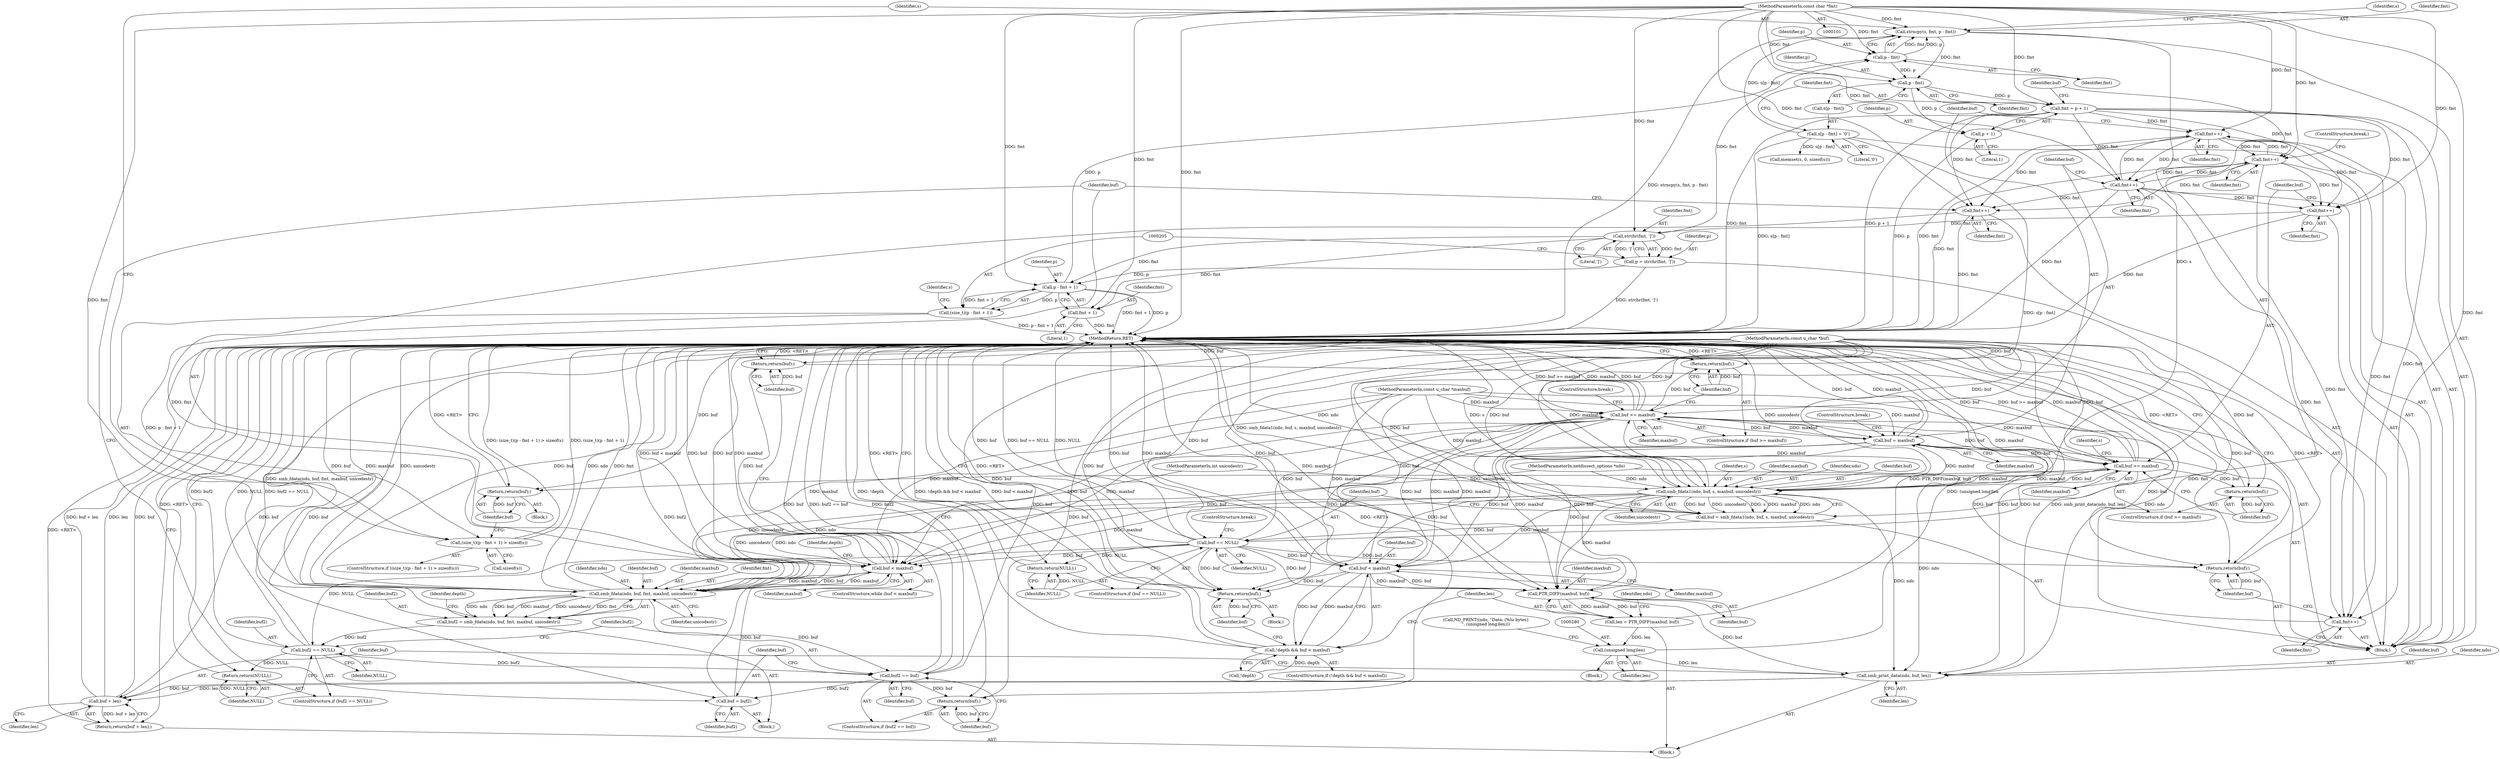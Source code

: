 digraph "0_tcpdump_24182d959f661327525a20d9a94c98a8ec016778@API" {
"1000216" [label="(Call,strncpy(s, fmt, p - fmt))"];
"1000222" [label="(Call,s[p - fmt] = '\0')"];
"1000219" [label="(Call,p - fmt)"];
"1000206" [label="(Call,p - fmt + 1)"];
"1000197" [label="(Call,p = strchr(fmt, ']'))"];
"1000199" [label="(Call,strchr(fmt, ']'))"];
"1000184" [label="(Call,fmt++)"];
"1000171" [label="(Call,fmt++)"];
"1000257" [label="(Call,fmt++)"];
"1000229" [label="(Call,fmt = p + 1)"];
"1000225" [label="(Call,p - fmt)"];
"1000216" [label="(Call,strncpy(s, fmt, p - fmt))"];
"1000104" [label="(MethodParameterIn,const char *fmt)"];
"1000161" [label="(Call,fmt++)"];
"1000123" [label="(Call,fmt++)"];
"1000135" [label="(Call,smb_fdata(ndo, buf, fmt, maxbuf, unicodestr))"];
"1000126" [label="(Call,buf < maxbuf)"];
"1000158" [label="(Return,return(buf);)"];
"1000133" [label="(Call,buf2 = smb_fdata(ndo, buf, fmt, maxbuf, unicodestr))"];
"1000144" [label="(Call,buf2 == NULL)"];
"1000147" [label="(Return,return(NULL);)"];
"1000150" [label="(Call,buf2 == buf)"];
"1000153" [label="(Return,return(buf);)"];
"1000155" [label="(Call,buf = buf2)"];
"1000178" [label="(Call,fmt++)"];
"1000204" [label="(Call,(size_t)(p - fmt + 1))"];
"1000203" [label="(Call,(size_t)(p - fmt + 1) > sizeof(s))"];
"1000236" [label="(Call,smb_fdata1(ndo, buf, s, maxbuf, unicodestr))"];
"1000164" [label="(Call,buf >= maxbuf)"];
"1000167" [label="(Return,return(buf);)"];
"1000173" [label="(Call,buf = maxbuf)"];
"1000180" [label="(Return,return(buf);)"];
"1000187" [label="(Call,buf >= maxbuf)"];
"1000190" [label="(Return,return(buf);)"];
"1000214" [label="(Return,return(buf);)"];
"1000264" [label="(Call,buf < maxbuf)"];
"1000261" [label="(Call,!depth && buf < maxbuf)"];
"1000271" [label="(Call,PTR_DIFF(maxbuf, buf))"];
"1000269" [label="(Call,len = PTR_DIFF(maxbuf, buf))"];
"1000279" [label="(Call,(unsigned long)len)"];
"1000282" [label="(Call,smb_print_data(ndo, buf, len))"];
"1000287" [label="(Call,buf + len)"];
"1000286" [label="(Return,return(buf + len);)"];
"1000290" [label="(Return,return(buf);)"];
"1000234" [label="(Call,buf = smb_fdata1(ndo, buf, s, maxbuf, unicodestr))"];
"1000243" [label="(Call,buf == NULL)"];
"1000246" [label="(Return,return(NULL);)"];
"1000208" [label="(Call,fmt + 1)"];
"1000231" [label="(Call,p + 1)"];
"1000136" [label="(Identifier,ndo)"];
"1000288" [label="(Identifier,buf)"];
"1000231" [label="(Call,p + 1)"];
"1000200" [label="(Identifier,fmt)"];
"1000180" [label="(Return,return(buf);)"];
"1000242" [label="(ControlStructure,if (buf == NULL))"];
"1000171" [label="(Call,fmt++)"];
"1000226" [label="(Identifier,p)"];
"1000232" [label="(Identifier,p)"];
"1000241" [label="(Identifier,unicodestr)"];
"1000161" [label="(Call,fmt++)"];
"1000191" [label="(Identifier,buf)"];
"1000262" [label="(Call,!depth)"];
"1000103" [label="(MethodParameterIn,const u_char *buf)"];
"1000134" [label="(Identifier,buf2)"];
"1000257" [label="(Call,fmt++)"];
"1000243" [label="(Call,buf == NULL)"];
"1000290" [label="(Return,return(buf);)"];
"1000265" [label="(Identifier,buf)"];
"1000224" [label="(Identifier,s)"];
"1000270" [label="(Identifier,len)"];
"1000147" [label="(Return,return(NULL);)"];
"1000215" [label="(Identifier,buf)"];
"1000269" [label="(Call,len = PTR_DIFF(maxbuf, buf))"];
"1000219" [label="(Call,p - fmt)"];
"1000168" [label="(Identifier,buf)"];
"1000247" [label="(Identifier,NULL)"];
"1000282" [label="(Call,smb_print_data(ndo, buf, len))"];
"1000157" [label="(Identifier,buf2)"];
"1000220" [label="(Identifier,p)"];
"1000285" [label="(Identifier,len)"];
"1000140" [label="(Identifier,unicodestr)"];
"1000292" [label="(MethodReturn,RET)"];
"1000137" [label="(Identifier,buf)"];
"1000173" [label="(Call,buf = maxbuf)"];
"1000212" [label="(Identifier,s)"];
"1000284" [label="(Identifier,buf)"];
"1000274" [label="(Call,ND_PRINT((ndo, \"Data: (%lu bytes)\n\", (unsigned long)len)))"];
"1000156" [label="(Identifier,buf)"];
"1000216" [label="(Call,strncpy(s, fmt, p - fmt))"];
"1000279" [label="(Call,(unsigned long)len)"];
"1000222" [label="(Call,s[p - fmt] = '\0')"];
"1000213" [label="(Block,)"];
"1000104" [label="(MethodParameterIn,const char *fmt)"];
"1000283" [label="(Identifier,ndo)"];
"1000185" [label="(Identifier,fmt)"];
"1000227" [label="(Identifier,fmt)"];
"1000245" [label="(Identifier,NULL)"];
"1000181" [label="(Identifier,buf)"];
"1000133" [label="(Call,buf2 = smb_fdata(ndo, buf, fmt, maxbuf, unicodestr))"];
"1000164" [label="(Call,buf >= maxbuf)"];
"1000154" [label="(Identifier,buf)"];
"1000246" [label="(Return,return(NULL);)"];
"1000201" [label="(Literal,']')"];
"1000129" [label="(Block,)"];
"1000291" [label="(Identifier,buf)"];
"1000187" [label="(Call,buf >= maxbuf)"];
"1000123" [label="(Call,fmt++)"];
"1000127" [label="(Identifier,buf)"];
"1000233" [label="(Literal,1)"];
"1000192" [label="(Call,memset(s, 0, sizeof(s)))"];
"1000244" [label="(Identifier,buf)"];
"1000146" [label="(Identifier,NULL)"];
"1000139" [label="(Identifier,maxbuf)"];
"1000106" [label="(MethodParameterIn,int unicodestr)"];
"1000128" [label="(Identifier,maxbuf)"];
"1000276" [label="(Identifier,ndo)"];
"1000190" [label="(Return,return(buf);)"];
"1000261" [label="(Call,!depth && buf < maxbuf)"];
"1000202" [label="(ControlStructure,if ((size_t)(p - fmt + 1) > sizeof(s)))"];
"1000209" [label="(Identifier,fmt)"];
"1000218" [label="(Identifier,fmt)"];
"1000149" [label="(ControlStructure,if (buf2 == buf))"];
"1000210" [label="(Literal,1)"];
"1000102" [label="(MethodParameterIn,netdissect_options *ndo)"];
"1000172" [label="(Identifier,fmt)"];
"1000184" [label="(Call,fmt++)"];
"1000107" [label="(Block,)"];
"1000225" [label="(Call,p - fmt)"];
"1000206" [label="(Call,p - fmt + 1)"];
"1000223" [label="(Call,s[p - fmt])"];
"1000211" [label="(Call,sizeof(s))"];
"1000266" [label="(Identifier,maxbuf)"];
"1000264" [label="(Call,buf < maxbuf)"];
"1000281" [label="(Identifier,len)"];
"1000105" [label="(MethodParameterIn,const u_char *maxbuf)"];
"1000126" [label="(Call,buf < maxbuf)"];
"1000259" [label="(ControlStructure,break;)"];
"1000153" [label="(Return,return(buf);)"];
"1000286" [label="(Return,return(buf + len);)"];
"1000159" [label="(Identifier,buf)"];
"1000198" [label="(Identifier,p)"];
"1000167" [label="(Return,return(buf);)"];
"1000214" [label="(Return,return(buf);)"];
"1000138" [label="(Identifier,fmt)"];
"1000169" [label="(ControlStructure,break;)"];
"1000258" [label="(Identifier,fmt)"];
"1000178" [label="(Call,fmt++)"];
"1000239" [label="(Identifier,s)"];
"1000148" [label="(Identifier,NULL)"];
"1000166" [label="(Identifier,maxbuf)"];
"1000186" [label="(ControlStructure,if (buf >= maxbuf))"];
"1000151" [label="(Identifier,buf2)"];
"1000236" [label="(Call,smb_fdata1(ndo, buf, s, maxbuf, unicodestr))"];
"1000207" [label="(Identifier,p)"];
"1000260" [label="(ControlStructure,if (!depth && buf < maxbuf))"];
"1000197" [label="(Call,p = strchr(fmt, ']'))"];
"1000125" [label="(ControlStructure,while (buf < maxbuf))"];
"1000273" [label="(Identifier,buf)"];
"1000199" [label="(Call,strchr(fmt, ']'))"];
"1000267" [label="(Block,)"];
"1000277" [label="(Block,)"];
"1000230" [label="(Identifier,fmt)"];
"1000204" [label="(Call,(size_t)(p - fmt + 1))"];
"1000234" [label="(Call,buf = smb_fdata1(ndo, buf, s, maxbuf, unicodestr))"];
"1000228" [label="(Literal,'\0')"];
"1000150" [label="(Call,buf2 == buf)"];
"1000165" [label="(Identifier,buf)"];
"1000162" [label="(Identifier,fmt)"];
"1000271" [label="(Call,PTR_DIFF(maxbuf, buf))"];
"1000145" [label="(Identifier,buf2)"];
"1000135" [label="(Call,smb_fdata(ndo, buf, fmt, maxbuf, unicodestr))"];
"1000176" [label="(ControlStructure,break;)"];
"1000124" [label="(Identifier,fmt)"];
"1000229" [label="(Call,fmt = p + 1)"];
"1000143" [label="(ControlStructure,if (buf2 == NULL))"];
"1000179" [label="(Identifier,fmt)"];
"1000235" [label="(Identifier,buf)"];
"1000163" [label="(ControlStructure,if (buf >= maxbuf))"];
"1000158" [label="(Return,return(buf);)"];
"1000189" [label="(Identifier,maxbuf)"];
"1000174" [label="(Identifier,buf)"];
"1000155" [label="(Call,buf = buf2)"];
"1000240" [label="(Identifier,maxbuf)"];
"1000221" [label="(Identifier,fmt)"];
"1000121" [label="(Block,)"];
"1000287" [label="(Call,buf + len)"];
"1000237" [label="(Identifier,ndo)"];
"1000272" [label="(Identifier,maxbuf)"];
"1000217" [label="(Identifier,s)"];
"1000289" [label="(Identifier,len)"];
"1000188" [label="(Identifier,buf)"];
"1000175" [label="(Identifier,maxbuf)"];
"1000238" [label="(Identifier,buf)"];
"1000142" [label="(Identifier,depth)"];
"1000193" [label="(Identifier,s)"];
"1000248" [label="(ControlStructure,break;)"];
"1000208" [label="(Call,fmt + 1)"];
"1000203" [label="(Call,(size_t)(p - fmt + 1) > sizeof(s))"];
"1000144" [label="(Call,buf2 == NULL)"];
"1000152" [label="(Identifier,buf)"];
"1000132" [label="(Identifier,depth)"];
"1000216" -> "1000121"  [label="AST: "];
"1000216" -> "1000219"  [label="CFG: "];
"1000217" -> "1000216"  [label="AST: "];
"1000218" -> "1000216"  [label="AST: "];
"1000219" -> "1000216"  [label="AST: "];
"1000224" -> "1000216"  [label="CFG: "];
"1000216" -> "1000292"  [label="DDG: strncpy(s, fmt, p - fmt)"];
"1000222" -> "1000216"  [label="DDG: s[p - fmt]"];
"1000219" -> "1000216"  [label="DDG: fmt"];
"1000219" -> "1000216"  [label="DDG: p"];
"1000104" -> "1000216"  [label="DDG: fmt"];
"1000216" -> "1000225"  [label="DDG: fmt"];
"1000216" -> "1000236"  [label="DDG: s"];
"1000222" -> "1000121"  [label="AST: "];
"1000222" -> "1000228"  [label="CFG: "];
"1000223" -> "1000222"  [label="AST: "];
"1000228" -> "1000222"  [label="AST: "];
"1000230" -> "1000222"  [label="CFG: "];
"1000222" -> "1000292"  [label="DDG: s[p - fmt]"];
"1000222" -> "1000192"  [label="DDG: s[p - fmt]"];
"1000222" -> "1000236"  [label="DDG: s[p - fmt]"];
"1000219" -> "1000221"  [label="CFG: "];
"1000220" -> "1000219"  [label="AST: "];
"1000221" -> "1000219"  [label="AST: "];
"1000206" -> "1000219"  [label="DDG: p"];
"1000104" -> "1000219"  [label="DDG: fmt"];
"1000199" -> "1000219"  [label="DDG: fmt"];
"1000219" -> "1000225"  [label="DDG: p"];
"1000206" -> "1000204"  [label="AST: "];
"1000206" -> "1000208"  [label="CFG: "];
"1000207" -> "1000206"  [label="AST: "];
"1000208" -> "1000206"  [label="AST: "];
"1000204" -> "1000206"  [label="CFG: "];
"1000206" -> "1000292"  [label="DDG: fmt + 1"];
"1000206" -> "1000292"  [label="DDG: p"];
"1000206" -> "1000204"  [label="DDG: p"];
"1000206" -> "1000204"  [label="DDG: fmt + 1"];
"1000197" -> "1000206"  [label="DDG: p"];
"1000199" -> "1000206"  [label="DDG: fmt"];
"1000104" -> "1000206"  [label="DDG: fmt"];
"1000197" -> "1000121"  [label="AST: "];
"1000197" -> "1000199"  [label="CFG: "];
"1000198" -> "1000197"  [label="AST: "];
"1000199" -> "1000197"  [label="AST: "];
"1000205" -> "1000197"  [label="CFG: "];
"1000197" -> "1000292"  [label="DDG: strchr(fmt, ']')"];
"1000199" -> "1000197"  [label="DDG: fmt"];
"1000199" -> "1000197"  [label="DDG: ']'"];
"1000199" -> "1000201"  [label="CFG: "];
"1000200" -> "1000199"  [label="AST: "];
"1000201" -> "1000199"  [label="AST: "];
"1000184" -> "1000199"  [label="DDG: fmt"];
"1000104" -> "1000199"  [label="DDG: fmt"];
"1000199" -> "1000208"  [label="DDG: fmt"];
"1000184" -> "1000121"  [label="AST: "];
"1000184" -> "1000185"  [label="CFG: "];
"1000185" -> "1000184"  [label="AST: "];
"1000188" -> "1000184"  [label="CFG: "];
"1000184" -> "1000292"  [label="DDG: fmt"];
"1000171" -> "1000184"  [label="DDG: fmt"];
"1000257" -> "1000184"  [label="DDG: fmt"];
"1000229" -> "1000184"  [label="DDG: fmt"];
"1000161" -> "1000184"  [label="DDG: fmt"];
"1000104" -> "1000184"  [label="DDG: fmt"];
"1000171" -> "1000121"  [label="AST: "];
"1000171" -> "1000172"  [label="CFG: "];
"1000172" -> "1000171"  [label="AST: "];
"1000174" -> "1000171"  [label="CFG: "];
"1000171" -> "1000292"  [label="DDG: fmt"];
"1000171" -> "1000123"  [label="DDG: fmt"];
"1000171" -> "1000161"  [label="DDG: fmt"];
"1000257" -> "1000171"  [label="DDG: fmt"];
"1000229" -> "1000171"  [label="DDG: fmt"];
"1000161" -> "1000171"  [label="DDG: fmt"];
"1000104" -> "1000171"  [label="DDG: fmt"];
"1000171" -> "1000178"  [label="DDG: fmt"];
"1000171" -> "1000257"  [label="DDG: fmt"];
"1000257" -> "1000121"  [label="AST: "];
"1000257" -> "1000258"  [label="CFG: "];
"1000258" -> "1000257"  [label="AST: "];
"1000259" -> "1000257"  [label="CFG: "];
"1000257" -> "1000292"  [label="DDG: fmt"];
"1000257" -> "1000123"  [label="DDG: fmt"];
"1000257" -> "1000161"  [label="DDG: fmt"];
"1000257" -> "1000178"  [label="DDG: fmt"];
"1000229" -> "1000257"  [label="DDG: fmt"];
"1000161" -> "1000257"  [label="DDG: fmt"];
"1000104" -> "1000257"  [label="DDG: fmt"];
"1000229" -> "1000121"  [label="AST: "];
"1000229" -> "1000231"  [label="CFG: "];
"1000230" -> "1000229"  [label="AST: "];
"1000231" -> "1000229"  [label="AST: "];
"1000235" -> "1000229"  [label="CFG: "];
"1000229" -> "1000292"  [label="DDG: p + 1"];
"1000229" -> "1000292"  [label="DDG: fmt"];
"1000229" -> "1000123"  [label="DDG: fmt"];
"1000229" -> "1000161"  [label="DDG: fmt"];
"1000229" -> "1000178"  [label="DDG: fmt"];
"1000225" -> "1000229"  [label="DDG: p"];
"1000104" -> "1000229"  [label="DDG: fmt"];
"1000225" -> "1000223"  [label="AST: "];
"1000225" -> "1000227"  [label="CFG: "];
"1000226" -> "1000225"  [label="AST: "];
"1000227" -> "1000225"  [label="AST: "];
"1000223" -> "1000225"  [label="CFG: "];
"1000104" -> "1000225"  [label="DDG: fmt"];
"1000225" -> "1000231"  [label="DDG: p"];
"1000104" -> "1000101"  [label="AST: "];
"1000104" -> "1000292"  [label="DDG: fmt"];
"1000104" -> "1000123"  [label="DDG: fmt"];
"1000104" -> "1000135"  [label="DDG: fmt"];
"1000104" -> "1000161"  [label="DDG: fmt"];
"1000104" -> "1000178"  [label="DDG: fmt"];
"1000104" -> "1000208"  [label="DDG: fmt"];
"1000161" -> "1000121"  [label="AST: "];
"1000161" -> "1000162"  [label="CFG: "];
"1000162" -> "1000161"  [label="AST: "];
"1000165" -> "1000161"  [label="CFG: "];
"1000161" -> "1000292"  [label="DDG: fmt"];
"1000161" -> "1000123"  [label="DDG: fmt"];
"1000161" -> "1000178"  [label="DDG: fmt"];
"1000123" -> "1000121"  [label="AST: "];
"1000123" -> "1000124"  [label="CFG: "];
"1000124" -> "1000123"  [label="AST: "];
"1000127" -> "1000123"  [label="CFG: "];
"1000123" -> "1000292"  [label="DDG: fmt"];
"1000123" -> "1000135"  [label="DDG: fmt"];
"1000135" -> "1000133"  [label="AST: "];
"1000135" -> "1000140"  [label="CFG: "];
"1000136" -> "1000135"  [label="AST: "];
"1000137" -> "1000135"  [label="AST: "];
"1000138" -> "1000135"  [label="AST: "];
"1000139" -> "1000135"  [label="AST: "];
"1000140" -> "1000135"  [label="AST: "];
"1000133" -> "1000135"  [label="CFG: "];
"1000135" -> "1000292"  [label="DDG: maxbuf"];
"1000135" -> "1000292"  [label="DDG: unicodestr"];
"1000135" -> "1000292"  [label="DDG: ndo"];
"1000135" -> "1000292"  [label="DDG: fmt"];
"1000135" -> "1000292"  [label="DDG: buf"];
"1000135" -> "1000126"  [label="DDG: maxbuf"];
"1000135" -> "1000133"  [label="DDG: ndo"];
"1000135" -> "1000133"  [label="DDG: buf"];
"1000135" -> "1000133"  [label="DDG: maxbuf"];
"1000135" -> "1000133"  [label="DDG: unicodestr"];
"1000135" -> "1000133"  [label="DDG: fmt"];
"1000236" -> "1000135"  [label="DDG: ndo"];
"1000236" -> "1000135"  [label="DDG: unicodestr"];
"1000102" -> "1000135"  [label="DDG: ndo"];
"1000126" -> "1000135"  [label="DDG: buf"];
"1000126" -> "1000135"  [label="DDG: maxbuf"];
"1000103" -> "1000135"  [label="DDG: buf"];
"1000105" -> "1000135"  [label="DDG: maxbuf"];
"1000106" -> "1000135"  [label="DDG: unicodestr"];
"1000135" -> "1000150"  [label="DDG: buf"];
"1000126" -> "1000125"  [label="AST: "];
"1000126" -> "1000128"  [label="CFG: "];
"1000127" -> "1000126"  [label="AST: "];
"1000128" -> "1000126"  [label="AST: "];
"1000132" -> "1000126"  [label="CFG: "];
"1000159" -> "1000126"  [label="CFG: "];
"1000126" -> "1000292"  [label="DDG: buf < maxbuf"];
"1000126" -> "1000292"  [label="DDG: buf"];
"1000126" -> "1000292"  [label="DDG: maxbuf"];
"1000243" -> "1000126"  [label="DDG: buf"];
"1000155" -> "1000126"  [label="DDG: buf"];
"1000173" -> "1000126"  [label="DDG: buf"];
"1000164" -> "1000126"  [label="DDG: buf"];
"1000164" -> "1000126"  [label="DDG: maxbuf"];
"1000103" -> "1000126"  [label="DDG: buf"];
"1000236" -> "1000126"  [label="DDG: maxbuf"];
"1000105" -> "1000126"  [label="DDG: maxbuf"];
"1000126" -> "1000158"  [label="DDG: buf"];
"1000158" -> "1000121"  [label="AST: "];
"1000158" -> "1000159"  [label="CFG: "];
"1000159" -> "1000158"  [label="AST: "];
"1000292" -> "1000158"  [label="CFG: "];
"1000158" -> "1000292"  [label="DDG: <RET>"];
"1000159" -> "1000158"  [label="DDG: buf"];
"1000103" -> "1000158"  [label="DDG: buf"];
"1000133" -> "1000129"  [label="AST: "];
"1000134" -> "1000133"  [label="AST: "];
"1000142" -> "1000133"  [label="CFG: "];
"1000133" -> "1000292"  [label="DDG: smb_fdata(ndo, buf, fmt, maxbuf, unicodestr)"];
"1000133" -> "1000144"  [label="DDG: buf2"];
"1000144" -> "1000143"  [label="AST: "];
"1000144" -> "1000146"  [label="CFG: "];
"1000145" -> "1000144"  [label="AST: "];
"1000146" -> "1000144"  [label="AST: "];
"1000148" -> "1000144"  [label="CFG: "];
"1000151" -> "1000144"  [label="CFG: "];
"1000144" -> "1000292"  [label="DDG: buf2 == NULL"];
"1000144" -> "1000292"  [label="DDG: buf2"];
"1000144" -> "1000292"  [label="DDG: NULL"];
"1000243" -> "1000144"  [label="DDG: NULL"];
"1000144" -> "1000147"  [label="DDG: NULL"];
"1000144" -> "1000150"  [label="DDG: buf2"];
"1000147" -> "1000143"  [label="AST: "];
"1000147" -> "1000148"  [label="CFG: "];
"1000148" -> "1000147"  [label="AST: "];
"1000292" -> "1000147"  [label="CFG: "];
"1000147" -> "1000292"  [label="DDG: <RET>"];
"1000148" -> "1000147"  [label="DDG: NULL"];
"1000150" -> "1000149"  [label="AST: "];
"1000150" -> "1000152"  [label="CFG: "];
"1000151" -> "1000150"  [label="AST: "];
"1000152" -> "1000150"  [label="AST: "];
"1000154" -> "1000150"  [label="CFG: "];
"1000156" -> "1000150"  [label="CFG: "];
"1000150" -> "1000292"  [label="DDG: buf2"];
"1000150" -> "1000292"  [label="DDG: buf"];
"1000150" -> "1000292"  [label="DDG: buf2 == buf"];
"1000103" -> "1000150"  [label="DDG: buf"];
"1000150" -> "1000153"  [label="DDG: buf"];
"1000150" -> "1000155"  [label="DDG: buf2"];
"1000153" -> "1000149"  [label="AST: "];
"1000153" -> "1000154"  [label="CFG: "];
"1000154" -> "1000153"  [label="AST: "];
"1000292" -> "1000153"  [label="CFG: "];
"1000153" -> "1000292"  [label="DDG: <RET>"];
"1000154" -> "1000153"  [label="DDG: buf"];
"1000103" -> "1000153"  [label="DDG: buf"];
"1000155" -> "1000129"  [label="AST: "];
"1000155" -> "1000157"  [label="CFG: "];
"1000156" -> "1000155"  [label="AST: "];
"1000157" -> "1000155"  [label="AST: "];
"1000127" -> "1000155"  [label="CFG: "];
"1000155" -> "1000292"  [label="DDG: buf2"];
"1000103" -> "1000155"  [label="DDG: buf"];
"1000178" -> "1000121"  [label="AST: "];
"1000178" -> "1000179"  [label="CFG: "];
"1000179" -> "1000178"  [label="AST: "];
"1000181" -> "1000178"  [label="CFG: "];
"1000178" -> "1000292"  [label="DDG: fmt"];
"1000204" -> "1000203"  [label="AST: "];
"1000205" -> "1000204"  [label="AST: "];
"1000212" -> "1000204"  [label="CFG: "];
"1000204" -> "1000292"  [label="DDG: p - fmt + 1"];
"1000204" -> "1000203"  [label="DDG: p - fmt + 1"];
"1000203" -> "1000202"  [label="AST: "];
"1000203" -> "1000211"  [label="CFG: "];
"1000211" -> "1000203"  [label="AST: "];
"1000215" -> "1000203"  [label="CFG: "];
"1000217" -> "1000203"  [label="CFG: "];
"1000203" -> "1000292"  [label="DDG: (size_t)(p - fmt + 1) > sizeof(s)"];
"1000203" -> "1000292"  [label="DDG: (size_t)(p - fmt + 1)"];
"1000236" -> "1000234"  [label="AST: "];
"1000236" -> "1000241"  [label="CFG: "];
"1000237" -> "1000236"  [label="AST: "];
"1000238" -> "1000236"  [label="AST: "];
"1000239" -> "1000236"  [label="AST: "];
"1000240" -> "1000236"  [label="AST: "];
"1000241" -> "1000236"  [label="AST: "];
"1000234" -> "1000236"  [label="CFG: "];
"1000236" -> "1000292"  [label="DDG: ndo"];
"1000236" -> "1000292"  [label="DDG: s"];
"1000236" -> "1000292"  [label="DDG: maxbuf"];
"1000236" -> "1000292"  [label="DDG: unicodestr"];
"1000236" -> "1000164"  [label="DDG: maxbuf"];
"1000236" -> "1000173"  [label="DDG: maxbuf"];
"1000236" -> "1000187"  [label="DDG: maxbuf"];
"1000236" -> "1000234"  [label="DDG: buf"];
"1000236" -> "1000234"  [label="DDG: unicodestr"];
"1000236" -> "1000234"  [label="DDG: s"];
"1000236" -> "1000234"  [label="DDG: maxbuf"];
"1000236" -> "1000234"  [label="DDG: ndo"];
"1000102" -> "1000236"  [label="DDG: ndo"];
"1000187" -> "1000236"  [label="DDG: buf"];
"1000187" -> "1000236"  [label="DDG: maxbuf"];
"1000103" -> "1000236"  [label="DDG: buf"];
"1000105" -> "1000236"  [label="DDG: maxbuf"];
"1000106" -> "1000236"  [label="DDG: unicodestr"];
"1000236" -> "1000264"  [label="DDG: maxbuf"];
"1000236" -> "1000271"  [label="DDG: maxbuf"];
"1000236" -> "1000282"  [label="DDG: ndo"];
"1000164" -> "1000163"  [label="AST: "];
"1000164" -> "1000166"  [label="CFG: "];
"1000165" -> "1000164"  [label="AST: "];
"1000166" -> "1000164"  [label="AST: "];
"1000168" -> "1000164"  [label="CFG: "];
"1000169" -> "1000164"  [label="CFG: "];
"1000164" -> "1000292"  [label="DDG: buf >= maxbuf"];
"1000164" -> "1000292"  [label="DDG: maxbuf"];
"1000164" -> "1000292"  [label="DDG: buf"];
"1000243" -> "1000164"  [label="DDG: buf"];
"1000173" -> "1000164"  [label="DDG: buf"];
"1000103" -> "1000164"  [label="DDG: buf"];
"1000105" -> "1000164"  [label="DDG: maxbuf"];
"1000164" -> "1000167"  [label="DDG: buf"];
"1000164" -> "1000173"  [label="DDG: maxbuf"];
"1000164" -> "1000180"  [label="DDG: buf"];
"1000164" -> "1000187"  [label="DDG: buf"];
"1000164" -> "1000187"  [label="DDG: maxbuf"];
"1000164" -> "1000264"  [label="DDG: buf"];
"1000164" -> "1000264"  [label="DDG: maxbuf"];
"1000164" -> "1000271"  [label="DDG: maxbuf"];
"1000164" -> "1000271"  [label="DDG: buf"];
"1000164" -> "1000290"  [label="DDG: buf"];
"1000167" -> "1000163"  [label="AST: "];
"1000167" -> "1000168"  [label="CFG: "];
"1000168" -> "1000167"  [label="AST: "];
"1000292" -> "1000167"  [label="CFG: "];
"1000167" -> "1000292"  [label="DDG: <RET>"];
"1000168" -> "1000167"  [label="DDG: buf"];
"1000103" -> "1000167"  [label="DDG: buf"];
"1000173" -> "1000121"  [label="AST: "];
"1000173" -> "1000175"  [label="CFG: "];
"1000174" -> "1000173"  [label="AST: "];
"1000175" -> "1000173"  [label="AST: "];
"1000176" -> "1000173"  [label="CFG: "];
"1000173" -> "1000292"  [label="DDG: buf"];
"1000173" -> "1000292"  [label="DDG: maxbuf"];
"1000105" -> "1000173"  [label="DDG: maxbuf"];
"1000103" -> "1000173"  [label="DDG: buf"];
"1000173" -> "1000180"  [label="DDG: buf"];
"1000173" -> "1000187"  [label="DDG: buf"];
"1000173" -> "1000264"  [label="DDG: buf"];
"1000173" -> "1000271"  [label="DDG: buf"];
"1000173" -> "1000290"  [label="DDG: buf"];
"1000180" -> "1000121"  [label="AST: "];
"1000180" -> "1000181"  [label="CFG: "];
"1000181" -> "1000180"  [label="AST: "];
"1000292" -> "1000180"  [label="CFG: "];
"1000180" -> "1000292"  [label="DDG: <RET>"];
"1000181" -> "1000180"  [label="DDG: buf"];
"1000243" -> "1000180"  [label="DDG: buf"];
"1000103" -> "1000180"  [label="DDG: buf"];
"1000187" -> "1000186"  [label="AST: "];
"1000187" -> "1000189"  [label="CFG: "];
"1000188" -> "1000187"  [label="AST: "];
"1000189" -> "1000187"  [label="AST: "];
"1000191" -> "1000187"  [label="CFG: "];
"1000193" -> "1000187"  [label="CFG: "];
"1000187" -> "1000292"  [label="DDG: buf"];
"1000187" -> "1000292"  [label="DDG: buf >= maxbuf"];
"1000187" -> "1000292"  [label="DDG: maxbuf"];
"1000243" -> "1000187"  [label="DDG: buf"];
"1000103" -> "1000187"  [label="DDG: buf"];
"1000105" -> "1000187"  [label="DDG: maxbuf"];
"1000187" -> "1000190"  [label="DDG: buf"];
"1000187" -> "1000214"  [label="DDG: buf"];
"1000190" -> "1000186"  [label="AST: "];
"1000190" -> "1000191"  [label="CFG: "];
"1000191" -> "1000190"  [label="AST: "];
"1000292" -> "1000190"  [label="CFG: "];
"1000190" -> "1000292"  [label="DDG: <RET>"];
"1000191" -> "1000190"  [label="DDG: buf"];
"1000103" -> "1000190"  [label="DDG: buf"];
"1000214" -> "1000213"  [label="AST: "];
"1000214" -> "1000215"  [label="CFG: "];
"1000215" -> "1000214"  [label="AST: "];
"1000292" -> "1000214"  [label="CFG: "];
"1000214" -> "1000292"  [label="DDG: <RET>"];
"1000215" -> "1000214"  [label="DDG: buf"];
"1000103" -> "1000214"  [label="DDG: buf"];
"1000264" -> "1000261"  [label="AST: "];
"1000264" -> "1000266"  [label="CFG: "];
"1000265" -> "1000264"  [label="AST: "];
"1000266" -> "1000264"  [label="AST: "];
"1000261" -> "1000264"  [label="CFG: "];
"1000264" -> "1000292"  [label="DDG: buf"];
"1000264" -> "1000292"  [label="DDG: maxbuf"];
"1000264" -> "1000261"  [label="DDG: buf"];
"1000264" -> "1000261"  [label="DDG: maxbuf"];
"1000243" -> "1000264"  [label="DDG: buf"];
"1000103" -> "1000264"  [label="DDG: buf"];
"1000105" -> "1000264"  [label="DDG: maxbuf"];
"1000264" -> "1000271"  [label="DDG: maxbuf"];
"1000264" -> "1000271"  [label="DDG: buf"];
"1000264" -> "1000290"  [label="DDG: buf"];
"1000261" -> "1000260"  [label="AST: "];
"1000261" -> "1000262"  [label="CFG: "];
"1000262" -> "1000261"  [label="AST: "];
"1000270" -> "1000261"  [label="CFG: "];
"1000291" -> "1000261"  [label="CFG: "];
"1000261" -> "1000292"  [label="DDG: buf < maxbuf"];
"1000261" -> "1000292"  [label="DDG: !depth"];
"1000261" -> "1000292"  [label="DDG: !depth && buf < maxbuf"];
"1000262" -> "1000261"  [label="DDG: depth"];
"1000271" -> "1000269"  [label="AST: "];
"1000271" -> "1000273"  [label="CFG: "];
"1000272" -> "1000271"  [label="AST: "];
"1000273" -> "1000271"  [label="AST: "];
"1000269" -> "1000271"  [label="CFG: "];
"1000271" -> "1000292"  [label="DDG: maxbuf"];
"1000271" -> "1000269"  [label="DDG: maxbuf"];
"1000271" -> "1000269"  [label="DDG: buf"];
"1000105" -> "1000271"  [label="DDG: maxbuf"];
"1000243" -> "1000271"  [label="DDG: buf"];
"1000103" -> "1000271"  [label="DDG: buf"];
"1000271" -> "1000282"  [label="DDG: buf"];
"1000269" -> "1000267"  [label="AST: "];
"1000270" -> "1000269"  [label="AST: "];
"1000276" -> "1000269"  [label="CFG: "];
"1000269" -> "1000292"  [label="DDG: PTR_DIFF(maxbuf, buf)"];
"1000269" -> "1000279"  [label="DDG: len"];
"1000279" -> "1000277"  [label="AST: "];
"1000279" -> "1000281"  [label="CFG: "];
"1000280" -> "1000279"  [label="AST: "];
"1000281" -> "1000279"  [label="AST: "];
"1000274" -> "1000279"  [label="CFG: "];
"1000279" -> "1000292"  [label="DDG: (unsigned long)len"];
"1000279" -> "1000282"  [label="DDG: len"];
"1000282" -> "1000267"  [label="AST: "];
"1000282" -> "1000285"  [label="CFG: "];
"1000283" -> "1000282"  [label="AST: "];
"1000284" -> "1000282"  [label="AST: "];
"1000285" -> "1000282"  [label="AST: "];
"1000288" -> "1000282"  [label="CFG: "];
"1000282" -> "1000292"  [label="DDG: smb_print_data(ndo, buf, len)"];
"1000282" -> "1000292"  [label="DDG: ndo"];
"1000102" -> "1000282"  [label="DDG: ndo"];
"1000103" -> "1000282"  [label="DDG: buf"];
"1000282" -> "1000287"  [label="DDG: buf"];
"1000282" -> "1000287"  [label="DDG: len"];
"1000287" -> "1000286"  [label="AST: "];
"1000287" -> "1000289"  [label="CFG: "];
"1000288" -> "1000287"  [label="AST: "];
"1000289" -> "1000287"  [label="AST: "];
"1000286" -> "1000287"  [label="CFG: "];
"1000287" -> "1000292"  [label="DDG: buf + len"];
"1000287" -> "1000292"  [label="DDG: len"];
"1000287" -> "1000292"  [label="DDG: buf"];
"1000287" -> "1000286"  [label="DDG: buf + len"];
"1000103" -> "1000287"  [label="DDG: buf"];
"1000286" -> "1000267"  [label="AST: "];
"1000292" -> "1000286"  [label="CFG: "];
"1000286" -> "1000292"  [label="DDG: <RET>"];
"1000290" -> "1000107"  [label="AST: "];
"1000290" -> "1000291"  [label="CFG: "];
"1000291" -> "1000290"  [label="AST: "];
"1000292" -> "1000290"  [label="CFG: "];
"1000290" -> "1000292"  [label="DDG: <RET>"];
"1000291" -> "1000290"  [label="DDG: buf"];
"1000243" -> "1000290"  [label="DDG: buf"];
"1000103" -> "1000290"  [label="DDG: buf"];
"1000234" -> "1000121"  [label="AST: "];
"1000235" -> "1000234"  [label="AST: "];
"1000244" -> "1000234"  [label="CFG: "];
"1000234" -> "1000292"  [label="DDG: smb_fdata1(ndo, buf, s, maxbuf, unicodestr)"];
"1000103" -> "1000234"  [label="DDG: buf"];
"1000234" -> "1000243"  [label="DDG: buf"];
"1000243" -> "1000242"  [label="AST: "];
"1000243" -> "1000245"  [label="CFG: "];
"1000244" -> "1000243"  [label="AST: "];
"1000245" -> "1000243"  [label="AST: "];
"1000247" -> "1000243"  [label="CFG: "];
"1000248" -> "1000243"  [label="CFG: "];
"1000243" -> "1000292"  [label="DDG: NULL"];
"1000243" -> "1000292"  [label="DDG: buf"];
"1000243" -> "1000292"  [label="DDG: buf == NULL"];
"1000103" -> "1000243"  [label="DDG: buf"];
"1000243" -> "1000246"  [label="DDG: NULL"];
"1000246" -> "1000242"  [label="AST: "];
"1000246" -> "1000247"  [label="CFG: "];
"1000247" -> "1000246"  [label="AST: "];
"1000292" -> "1000246"  [label="CFG: "];
"1000246" -> "1000292"  [label="DDG: <RET>"];
"1000247" -> "1000246"  [label="DDG: NULL"];
"1000208" -> "1000210"  [label="CFG: "];
"1000209" -> "1000208"  [label="AST: "];
"1000210" -> "1000208"  [label="AST: "];
"1000208" -> "1000292"  [label="DDG: fmt"];
"1000231" -> "1000233"  [label="CFG: "];
"1000232" -> "1000231"  [label="AST: "];
"1000233" -> "1000231"  [label="AST: "];
"1000231" -> "1000292"  [label="DDG: p"];
}
